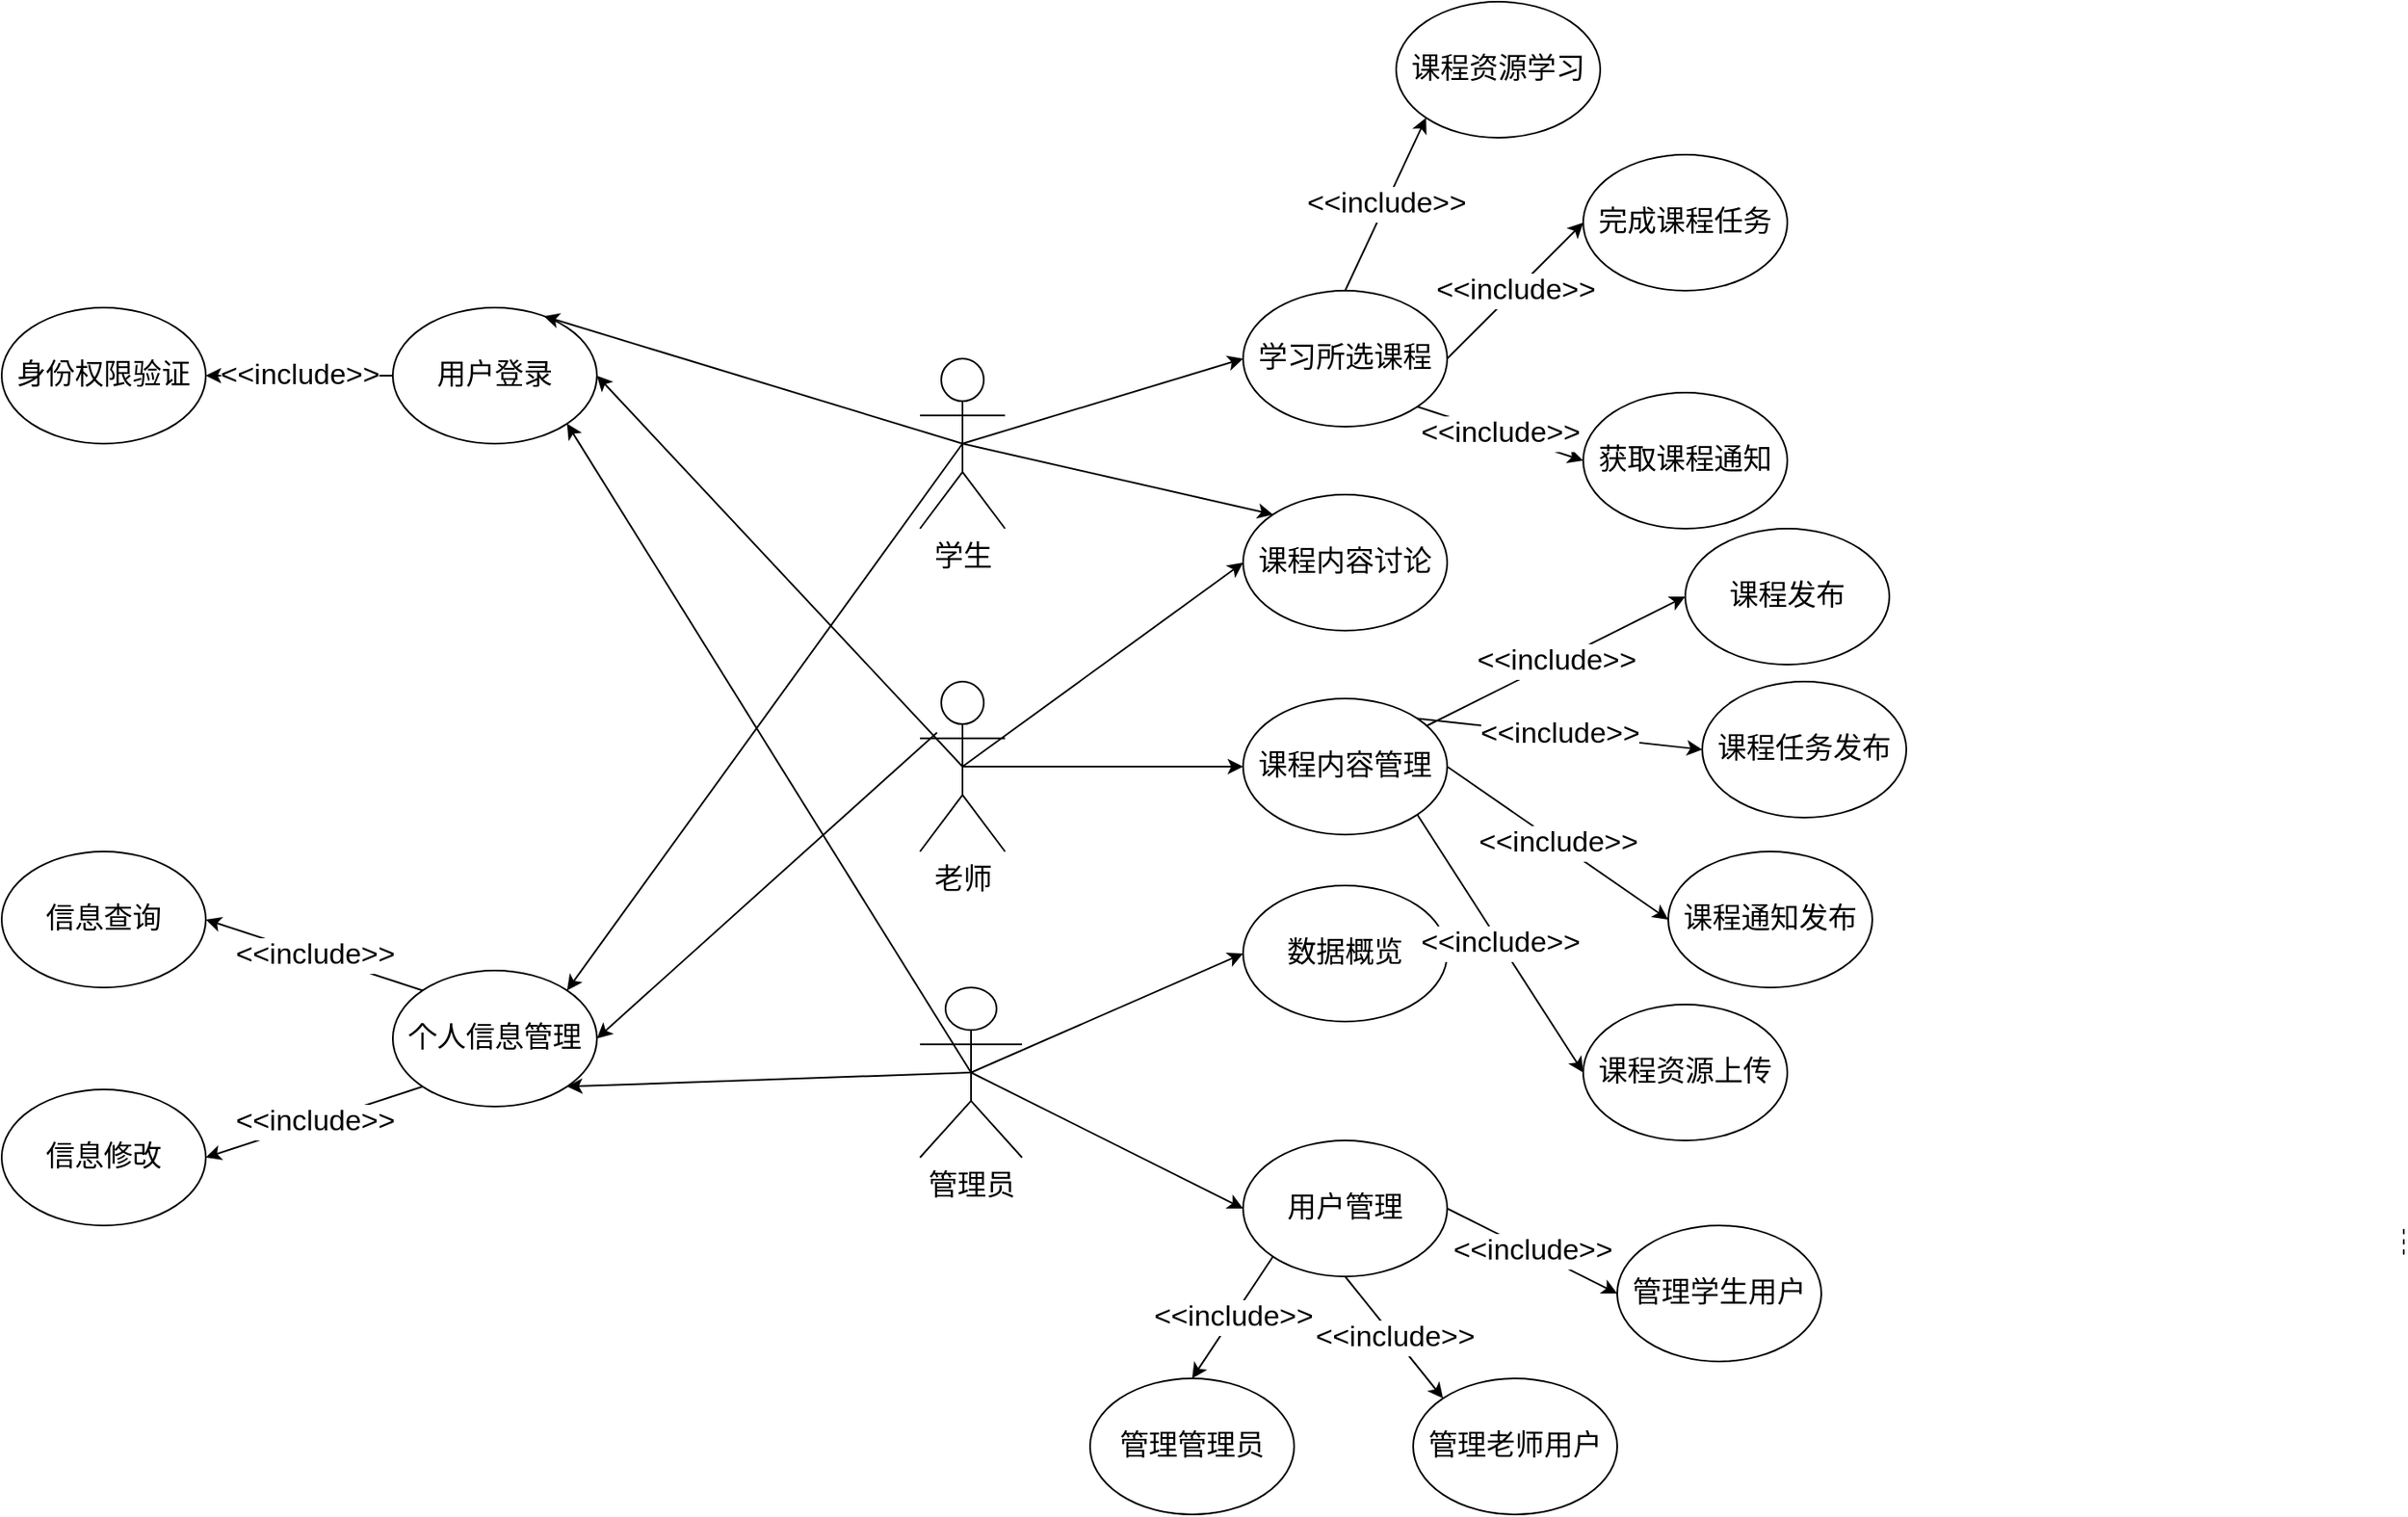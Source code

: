<mxfile version="21.3.7" type="github">
  <diagram name="Page-1" id="9361dd3d-8414-5efd-6122-117bd74ce7a7">
    <mxGraphModel dx="1450" dy="941" grid="1" gridSize="10" guides="1" tooltips="1" connect="1" arrows="1" fold="1" page="0" pageScale="1.5" pageWidth="826" pageHeight="1169" background="none" math="0" shadow="0">
      <root>
        <mxCell id="0" />
        <mxCell id="1" parent="0" />
        <mxCell id="56" value="" style="edgeStyle=none;endArrow=none;dashed=1" parent="1" edge="1">
          <mxGeometry x="1204.071" y="380.087" width="100" height="100" as="geometry">
            <mxPoint x="1142.5" y="512.083" as="sourcePoint" />
            <mxPoint x="1142.5" y="530" as="targetPoint" />
          </mxGeometry>
        </mxCell>
        <mxCell id="kVEgBky2zOYH0hEezjp1-89" value="学生" style="shape=umlActor;verticalLabelPosition=bottom;verticalAlign=top;html=1;outlineConnect=0;fontSize=17;" parent="1" vertex="1">
          <mxGeometry x="270" width="50" height="100" as="geometry" />
        </mxCell>
        <mxCell id="kVEgBky2zOYH0hEezjp1-90" value="老师" style="shape=umlActor;verticalLabelPosition=bottom;verticalAlign=top;html=1;outlineConnect=0;fontSize=17;" parent="1" vertex="1">
          <mxGeometry x="270" y="190" width="50" height="100" as="geometry" />
        </mxCell>
        <mxCell id="kVEgBky2zOYH0hEezjp1-91" value="管理员" style="shape=umlActor;verticalLabelPosition=bottom;verticalAlign=top;html=1;outlineConnect=0;fontSize=17;" parent="1" vertex="1">
          <mxGeometry x="270" y="370" width="60" height="100" as="geometry" />
        </mxCell>
        <mxCell id="kVEgBky2zOYH0hEezjp1-93" value="用户登录" style="ellipse;whiteSpace=wrap;html=1;fontSize=17;" parent="1" vertex="1">
          <mxGeometry x="-40" y="-30" width="120" height="80" as="geometry" />
        </mxCell>
        <mxCell id="kVEgBky2zOYH0hEezjp1-94" value="个人信息管理" style="ellipse;whiteSpace=wrap;html=1;fontSize=17;" parent="1" vertex="1">
          <mxGeometry x="-40" y="360" width="120" height="80" as="geometry" />
        </mxCell>
        <mxCell id="kVEgBky2zOYH0hEezjp1-97" value="" style="endArrow=classic;html=1;rounded=0;exitX=0.5;exitY=0.5;exitDx=0;exitDy=0;exitPerimeter=0;entryX=0.74;entryY=0.063;entryDx=0;entryDy=0;entryPerimeter=0;fontSize=17;" parent="1" source="kVEgBky2zOYH0hEezjp1-89" target="kVEgBky2zOYH0hEezjp1-93" edge="1">
          <mxGeometry width="50" height="50" relative="1" as="geometry">
            <mxPoint x="260" y="270" as="sourcePoint" />
            <mxPoint x="310" y="220" as="targetPoint" />
          </mxGeometry>
        </mxCell>
        <mxCell id="kVEgBky2zOYH0hEezjp1-98" value="" style="endArrow=classic;html=1;rounded=0;exitX=0.5;exitY=0.5;exitDx=0;exitDy=0;exitPerimeter=0;entryX=1;entryY=0.5;entryDx=0;entryDy=0;fontSize=17;" parent="1" source="kVEgBky2zOYH0hEezjp1-90" target="kVEgBky2zOYH0hEezjp1-93" edge="1">
          <mxGeometry width="50" height="50" relative="1" as="geometry">
            <mxPoint x="260" y="270" as="sourcePoint" />
            <mxPoint x="310" y="220" as="targetPoint" />
          </mxGeometry>
        </mxCell>
        <mxCell id="kVEgBky2zOYH0hEezjp1-99" value="" style="endArrow=classic;html=1;rounded=0;exitX=0.5;exitY=0.5;exitDx=0;exitDy=0;exitPerimeter=0;entryX=1;entryY=1;entryDx=0;entryDy=0;fontSize=17;" parent="1" source="kVEgBky2zOYH0hEezjp1-91" target="kVEgBky2zOYH0hEezjp1-93" edge="1">
          <mxGeometry width="50" height="50" relative="1" as="geometry">
            <mxPoint x="260" y="270" as="sourcePoint" />
            <mxPoint x="310" y="220" as="targetPoint" />
          </mxGeometry>
        </mxCell>
        <mxCell id="kVEgBky2zOYH0hEezjp1-100" value="" style="endArrow=classic;html=1;rounded=0;entryX=1;entryY=0.5;entryDx=0;entryDy=0;fontSize=17;" parent="1" target="kVEgBky2zOYH0hEezjp1-94" edge="1">
          <mxGeometry width="50" height="50" relative="1" as="geometry">
            <mxPoint x="280" y="220" as="sourcePoint" />
            <mxPoint x="310" y="220" as="targetPoint" />
          </mxGeometry>
        </mxCell>
        <mxCell id="kVEgBky2zOYH0hEezjp1-101" value="" style="endArrow=classic;html=1;rounded=0;exitX=0.5;exitY=0.5;exitDx=0;exitDy=0;exitPerimeter=0;entryX=1;entryY=0;entryDx=0;entryDy=0;fontSize=17;" parent="1" source="kVEgBky2zOYH0hEezjp1-89" target="kVEgBky2zOYH0hEezjp1-94" edge="1">
          <mxGeometry width="50" height="50" relative="1" as="geometry">
            <mxPoint x="260" y="270" as="sourcePoint" />
            <mxPoint x="310" y="220" as="targetPoint" />
          </mxGeometry>
        </mxCell>
        <mxCell id="kVEgBky2zOYH0hEezjp1-102" value="" style="endArrow=classic;html=1;rounded=0;exitX=0.5;exitY=0.5;exitDx=0;exitDy=0;exitPerimeter=0;entryX=1;entryY=1;entryDx=0;entryDy=0;fontSize=17;" parent="1" source="kVEgBky2zOYH0hEezjp1-91" target="kVEgBky2zOYH0hEezjp1-94" edge="1">
          <mxGeometry width="50" height="50" relative="1" as="geometry">
            <mxPoint x="260" y="270" as="sourcePoint" />
            <mxPoint x="310" y="220" as="targetPoint" />
          </mxGeometry>
        </mxCell>
        <mxCell id="kVEgBky2zOYH0hEezjp1-103" value="学习所选课程" style="ellipse;whiteSpace=wrap;html=1;fontSize=17;" parent="1" vertex="1">
          <mxGeometry x="460" y="-40" width="120" height="80" as="geometry" />
        </mxCell>
        <mxCell id="kVEgBky2zOYH0hEezjp1-104" value="课程内容讨论" style="ellipse;whiteSpace=wrap;html=1;fontSize=17;" parent="1" vertex="1">
          <mxGeometry x="460" y="80" width="120" height="80" as="geometry" />
        </mxCell>
        <mxCell id="kVEgBky2zOYH0hEezjp1-105" value="课程内容管理" style="ellipse;whiteSpace=wrap;html=1;fontSize=17;" parent="1" vertex="1">
          <mxGeometry x="460" y="200" width="120" height="80" as="geometry" />
        </mxCell>
        <mxCell id="kVEgBky2zOYH0hEezjp1-106" value="用户管理" style="ellipse;whiteSpace=wrap;html=1;fontSize=17;" parent="1" vertex="1">
          <mxGeometry x="460" y="460" width="120" height="80" as="geometry" />
        </mxCell>
        <mxCell id="kVEgBky2zOYH0hEezjp1-107" value="数据概览" style="ellipse;whiteSpace=wrap;html=1;fontSize=17;" parent="1" vertex="1">
          <mxGeometry x="460" y="310" width="120" height="80" as="geometry" />
        </mxCell>
        <mxCell id="kVEgBky2zOYH0hEezjp1-108" value="" style="endArrow=classic;html=1;rounded=0;exitX=0.5;exitY=0.5;exitDx=0;exitDy=0;exitPerimeter=0;entryX=0;entryY=0.5;entryDx=0;entryDy=0;fontSize=17;" parent="1" source="kVEgBky2zOYH0hEezjp1-91" target="kVEgBky2zOYH0hEezjp1-106" edge="1">
          <mxGeometry width="50" height="50" relative="1" as="geometry">
            <mxPoint x="260" y="270" as="sourcePoint" />
            <mxPoint x="310" y="220" as="targetPoint" />
          </mxGeometry>
        </mxCell>
        <mxCell id="kVEgBky2zOYH0hEezjp1-109" value="" style="endArrow=classic;html=1;rounded=0;exitX=0.5;exitY=0.5;exitDx=0;exitDy=0;exitPerimeter=0;entryX=0;entryY=0.5;entryDx=0;entryDy=0;fontSize=17;" parent="1" source="kVEgBky2zOYH0hEezjp1-91" target="kVEgBky2zOYH0hEezjp1-107" edge="1">
          <mxGeometry width="50" height="50" relative="1" as="geometry">
            <mxPoint x="260" y="270" as="sourcePoint" />
            <mxPoint x="310" y="220" as="targetPoint" />
          </mxGeometry>
        </mxCell>
        <mxCell id="kVEgBky2zOYH0hEezjp1-110" value="" style="endArrow=classic;html=1;rounded=0;exitX=0.5;exitY=0.5;exitDx=0;exitDy=0;exitPerimeter=0;entryX=0;entryY=0.5;entryDx=0;entryDy=0;fontSize=17;" parent="1" source="kVEgBky2zOYH0hEezjp1-89" target="kVEgBky2zOYH0hEezjp1-103" edge="1">
          <mxGeometry width="50" height="50" relative="1" as="geometry">
            <mxPoint x="260" y="270" as="sourcePoint" />
            <mxPoint x="310" y="220" as="targetPoint" />
          </mxGeometry>
        </mxCell>
        <mxCell id="kVEgBky2zOYH0hEezjp1-111" value="" style="endArrow=classic;html=1;rounded=0;exitX=0.5;exitY=0.5;exitDx=0;exitDy=0;exitPerimeter=0;entryX=0;entryY=0;entryDx=0;entryDy=0;fontSize=17;" parent="1" source="kVEgBky2zOYH0hEezjp1-89" target="kVEgBky2zOYH0hEezjp1-104" edge="1">
          <mxGeometry width="50" height="50" relative="1" as="geometry">
            <mxPoint x="260" y="260" as="sourcePoint" />
            <mxPoint x="310" y="210" as="targetPoint" />
          </mxGeometry>
        </mxCell>
        <mxCell id="kVEgBky2zOYH0hEezjp1-112" value="" style="endArrow=classic;html=1;rounded=0;exitX=0.5;exitY=0.5;exitDx=0;exitDy=0;exitPerimeter=0;entryX=0;entryY=0.5;entryDx=0;entryDy=0;fontSize=17;" parent="1" source="kVEgBky2zOYH0hEezjp1-90" target="kVEgBky2zOYH0hEezjp1-104" edge="1">
          <mxGeometry width="50" height="50" relative="1" as="geometry">
            <mxPoint x="260" y="260" as="sourcePoint" />
            <mxPoint x="310" y="210" as="targetPoint" />
          </mxGeometry>
        </mxCell>
        <mxCell id="kVEgBky2zOYH0hEezjp1-113" value="" style="endArrow=classic;html=1;rounded=0;exitX=0.5;exitY=0.5;exitDx=0;exitDy=0;exitPerimeter=0;entryX=0;entryY=0.5;entryDx=0;entryDy=0;fontSize=17;" parent="1" source="kVEgBky2zOYH0hEezjp1-90" target="kVEgBky2zOYH0hEezjp1-105" edge="1">
          <mxGeometry width="50" height="50" relative="1" as="geometry">
            <mxPoint x="260" y="260" as="sourcePoint" />
            <mxPoint x="310" y="210" as="targetPoint" />
          </mxGeometry>
        </mxCell>
        <mxCell id="kVEgBky2zOYH0hEezjp1-114" value="身份权限验证" style="ellipse;whiteSpace=wrap;html=1;fontSize=17;" parent="1" vertex="1">
          <mxGeometry x="-270" y="-30" width="120" height="80" as="geometry" />
        </mxCell>
        <mxCell id="kVEgBky2zOYH0hEezjp1-115" value="&amp;lt;&amp;lt;include&amp;gt;&amp;gt;" style="endArrow=classic;html=1;rounded=0;exitX=0;exitY=0.5;exitDx=0;exitDy=0;entryX=1;entryY=0.5;entryDx=0;entryDy=0;fontSize=17;" parent="1" source="kVEgBky2zOYH0hEezjp1-93" target="kVEgBky2zOYH0hEezjp1-114" edge="1">
          <mxGeometry relative="1" as="geometry">
            <mxPoint x="240" y="240" as="sourcePoint" />
            <mxPoint x="340" y="240" as="targetPoint" />
          </mxGeometry>
        </mxCell>
        <mxCell id="kVEgBky2zOYH0hEezjp1-117" value="信息查询" style="ellipse;whiteSpace=wrap;html=1;fontSize=17;" parent="1" vertex="1">
          <mxGeometry x="-270" y="290" width="120" height="80" as="geometry" />
        </mxCell>
        <mxCell id="kVEgBky2zOYH0hEezjp1-118" value="信息修改" style="ellipse;whiteSpace=wrap;html=1;fontSize=17;" parent="1" vertex="1">
          <mxGeometry x="-270" y="430" width="120" height="80" as="geometry" />
        </mxCell>
        <mxCell id="kVEgBky2zOYH0hEezjp1-119" value="&amp;lt;&amp;lt;include&amp;gt;&amp;gt;" style="endArrow=classic;html=1;rounded=0;exitX=0;exitY=0;exitDx=0;exitDy=0;entryX=1;entryY=0.5;entryDx=0;entryDy=0;fontSize=17;" parent="1" source="kVEgBky2zOYH0hEezjp1-94" target="kVEgBky2zOYH0hEezjp1-117" edge="1">
          <mxGeometry relative="1" as="geometry">
            <mxPoint x="240" y="240" as="sourcePoint" />
            <mxPoint x="340" y="240" as="targetPoint" />
          </mxGeometry>
        </mxCell>
        <mxCell id="kVEgBky2zOYH0hEezjp1-121" value="&amp;lt;&amp;lt;include&amp;gt;&amp;gt;" style="endArrow=classic;html=1;rounded=0;exitX=0;exitY=1;exitDx=0;exitDy=0;entryX=1;entryY=0.5;entryDx=0;entryDy=0;fontSize=17;" parent="1" source="kVEgBky2zOYH0hEezjp1-94" target="kVEgBky2zOYH0hEezjp1-118" edge="1">
          <mxGeometry relative="1" as="geometry">
            <mxPoint x="240" y="240" as="sourcePoint" />
            <mxPoint x="340" y="240" as="targetPoint" />
          </mxGeometry>
        </mxCell>
        <mxCell id="kVEgBky2zOYH0hEezjp1-123" value="课程资源学习" style="ellipse;whiteSpace=wrap;html=1;fontSize=17;" parent="1" vertex="1">
          <mxGeometry x="550" y="-210" width="120" height="80" as="geometry" />
        </mxCell>
        <mxCell id="kVEgBky2zOYH0hEezjp1-124" value="完成课程任务" style="ellipse;whiteSpace=wrap;html=1;fontSize=17;" parent="1" vertex="1">
          <mxGeometry x="660" y="-120" width="120" height="80" as="geometry" />
        </mxCell>
        <mxCell id="kVEgBky2zOYH0hEezjp1-125" value="获取课程通知" style="ellipse;whiteSpace=wrap;html=1;fontSize=17;" parent="1" vertex="1">
          <mxGeometry x="660" y="20" width="120" height="80" as="geometry" />
        </mxCell>
        <mxCell id="kVEgBky2zOYH0hEezjp1-126" value="课程任务发布" style="ellipse;whiteSpace=wrap;html=1;fontSize=17;" parent="1" vertex="1">
          <mxGeometry x="730" y="190" width="120" height="80" as="geometry" />
        </mxCell>
        <mxCell id="kVEgBky2zOYH0hEezjp1-127" value="课程通知发布" style="ellipse;whiteSpace=wrap;html=1;fontSize=17;" parent="1" vertex="1">
          <mxGeometry x="710" y="290" width="120" height="80" as="geometry" />
        </mxCell>
        <mxCell id="kVEgBky2zOYH0hEezjp1-128" value="课程资源上传" style="ellipse;whiteSpace=wrap;html=1;fontSize=17;" parent="1" vertex="1">
          <mxGeometry x="660" y="380" width="120" height="80" as="geometry" />
        </mxCell>
        <mxCell id="kVEgBky2zOYH0hEezjp1-129" value="管理老师用户" style="ellipse;whiteSpace=wrap;html=1;fontSize=17;" parent="1" vertex="1">
          <mxGeometry x="560" y="600" width="120" height="80" as="geometry" />
        </mxCell>
        <mxCell id="kVEgBky2zOYH0hEezjp1-130" value="管理学生用户" style="ellipse;whiteSpace=wrap;html=1;fontSize=17;" parent="1" vertex="1">
          <mxGeometry x="680" y="510" width="120" height="80" as="geometry" />
        </mxCell>
        <mxCell id="kVEgBky2zOYH0hEezjp1-131" value="管理管理员" style="ellipse;whiteSpace=wrap;html=1;fontSize=17;" parent="1" vertex="1">
          <mxGeometry x="370" y="600" width="120" height="80" as="geometry" />
        </mxCell>
        <mxCell id="kVEgBky2zOYH0hEezjp1-132" value="&amp;lt;&amp;lt;include&amp;gt;&amp;gt;" style="endArrow=classic;html=1;rounded=0;exitX=0.5;exitY=0;exitDx=0;exitDy=0;entryX=0;entryY=1;entryDx=0;entryDy=0;fontSize=17;" parent="1" source="kVEgBky2zOYH0hEezjp1-103" target="kVEgBky2zOYH0hEezjp1-123" edge="1">
          <mxGeometry relative="1" as="geometry">
            <mxPoint x="240" y="110" as="sourcePoint" />
            <mxPoint x="340" y="110" as="targetPoint" />
          </mxGeometry>
        </mxCell>
        <mxCell id="kVEgBky2zOYH0hEezjp1-134" value="&amp;lt;&amp;lt;include&amp;gt;&amp;gt;" style="endArrow=classic;html=1;rounded=0;exitX=1;exitY=0.5;exitDx=0;exitDy=0;entryX=0;entryY=0.5;entryDx=0;entryDy=0;fontSize=17;" parent="1" source="kVEgBky2zOYH0hEezjp1-103" target="kVEgBky2zOYH0hEezjp1-124" edge="1">
          <mxGeometry relative="1" as="geometry">
            <mxPoint x="630" y="-10" as="sourcePoint" />
            <mxPoint x="678" y="-112" as="targetPoint" />
          </mxGeometry>
        </mxCell>
        <mxCell id="kVEgBky2zOYH0hEezjp1-135" value="&amp;lt;&amp;lt;include&amp;gt;&amp;gt;" style="endArrow=classic;html=1;rounded=0;exitX=1;exitY=1;exitDx=0;exitDy=0;entryX=0;entryY=0.5;entryDx=0;entryDy=0;fontSize=17;" parent="1" source="kVEgBky2zOYH0hEezjp1-103" target="kVEgBky2zOYH0hEezjp1-125" edge="1">
          <mxGeometry relative="1" as="geometry">
            <mxPoint x="610" y="20" as="sourcePoint" />
            <mxPoint x="658" y="-82" as="targetPoint" />
          </mxGeometry>
        </mxCell>
        <mxCell id="kVEgBky2zOYH0hEezjp1-136" value="&amp;lt;&amp;lt;include&amp;gt;&amp;gt;" style="endArrow=classic;html=1;rounded=0;exitX=1;exitY=0;exitDx=0;exitDy=0;entryX=0;entryY=0.5;entryDx=0;entryDy=0;fontSize=17;" parent="1" source="kVEgBky2zOYH0hEezjp1-105" target="kVEgBky2zOYH0hEezjp1-126" edge="1">
          <mxGeometry relative="1" as="geometry">
            <mxPoint x="640" y="210" as="sourcePoint" />
            <mxPoint x="688" y="108" as="targetPoint" />
          </mxGeometry>
        </mxCell>
        <mxCell id="kVEgBky2zOYH0hEezjp1-137" value="&amp;lt;&amp;lt;include&amp;gt;&amp;gt;" style="endArrow=classic;html=1;rounded=0;exitX=1;exitY=0.5;exitDx=0;exitDy=0;entryX=0;entryY=0.5;entryDx=0;entryDy=0;fontSize=17;" parent="1" source="kVEgBky2zOYH0hEezjp1-105" target="kVEgBky2zOYH0hEezjp1-127" edge="1">
          <mxGeometry relative="1" as="geometry">
            <mxPoint x="660" y="250" as="sourcePoint" />
            <mxPoint x="708" y="148" as="targetPoint" />
          </mxGeometry>
        </mxCell>
        <mxCell id="kVEgBky2zOYH0hEezjp1-138" value="&amp;lt;&amp;lt;include&amp;gt;&amp;gt;" style="endArrow=classic;html=1;rounded=0;exitX=1;exitY=1;exitDx=0;exitDy=0;entryX=0;entryY=0.5;entryDx=0;entryDy=0;fontSize=17;" parent="1" source="kVEgBky2zOYH0hEezjp1-105" target="kVEgBky2zOYH0hEezjp1-128" edge="1">
          <mxGeometry relative="1" as="geometry">
            <mxPoint x="600" y="320" as="sourcePoint" />
            <mxPoint x="648" y="218" as="targetPoint" />
          </mxGeometry>
        </mxCell>
        <mxCell id="kVEgBky2zOYH0hEezjp1-139" value="&amp;lt;&amp;lt;include&amp;gt;&amp;gt;" style="endArrow=classic;html=1;rounded=0;exitX=1;exitY=0.5;exitDx=0;exitDy=0;entryX=0;entryY=0.5;entryDx=0;entryDy=0;fontSize=17;" parent="1" source="kVEgBky2zOYH0hEezjp1-106" target="kVEgBky2zOYH0hEezjp1-130" edge="1">
          <mxGeometry relative="1" as="geometry">
            <mxPoint x="630" y="480" as="sourcePoint" />
            <mxPoint x="678" y="378" as="targetPoint" />
          </mxGeometry>
        </mxCell>
        <mxCell id="kVEgBky2zOYH0hEezjp1-140" value="&amp;lt;&amp;lt;include&amp;gt;&amp;gt;" style="endArrow=classic;html=1;rounded=0;exitX=0.5;exitY=1;exitDx=0;exitDy=0;entryX=0;entryY=0;entryDx=0;entryDy=0;fontSize=17;" parent="1" source="kVEgBky2zOYH0hEezjp1-106" target="kVEgBky2zOYH0hEezjp1-129" edge="1">
          <mxGeometry relative="1" as="geometry">
            <mxPoint x="550" y="580" as="sourcePoint" />
            <mxPoint x="598" y="478" as="targetPoint" />
          </mxGeometry>
        </mxCell>
        <mxCell id="kVEgBky2zOYH0hEezjp1-141" value="&amp;lt;&amp;lt;include&amp;gt;&amp;gt;" style="endArrow=classic;html=1;rounded=0;exitX=0;exitY=1;exitDx=0;exitDy=0;entryX=0.5;entryY=0;entryDx=0;entryDy=0;fontSize=17;" parent="1" source="kVEgBky2zOYH0hEezjp1-106" target="kVEgBky2zOYH0hEezjp1-131" edge="1">
          <mxGeometry relative="1" as="geometry">
            <mxPoint x="480" y="560" as="sourcePoint" />
            <mxPoint x="528" y="458" as="targetPoint" />
          </mxGeometry>
        </mxCell>
        <mxCell id="EMmESjuxRCy9OM0XS4xU-56" value="课程发布" style="ellipse;whiteSpace=wrap;html=1;fontSize=17;" parent="1" vertex="1">
          <mxGeometry x="720" y="100" width="120" height="80" as="geometry" />
        </mxCell>
        <mxCell id="EMmESjuxRCy9OM0XS4xU-57" value="&amp;lt;&amp;lt;include&amp;gt;&amp;gt;" style="endArrow=classic;html=1;rounded=0;entryX=0;entryY=0.5;entryDx=0;entryDy=0;fontSize=17;" parent="1" source="kVEgBky2zOYH0hEezjp1-105" target="EMmESjuxRCy9OM0XS4xU-56" edge="1">
          <mxGeometry relative="1" as="geometry">
            <mxPoint x="700" y="240" as="sourcePoint" />
            <mxPoint x="798" y="188" as="targetPoint" />
          </mxGeometry>
        </mxCell>
      </root>
    </mxGraphModel>
  </diagram>
</mxfile>
